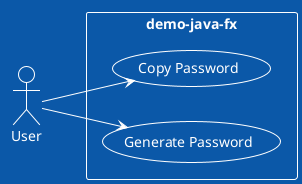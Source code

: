 @startuml
!theme amiga
left to right direction

actor "User" as user

rectangle demo-java-fx {
  usecase "Copy Password" as copyPassword
  usecase "Generate Password" as generatePassword
}

user --> generatePassword
user --> copyPassword
@enduml